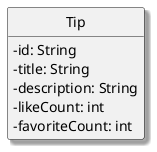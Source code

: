 @startuml
skinparam packageStyle rectangle
skinparam shadowing true
skinparam classAttributeIconSize 0
hide circle
hide methods


class Tip {
    - id: String
    - title: String
    - description: String
    - likeCount: int
    - favoriteCount: int
}

@enduml